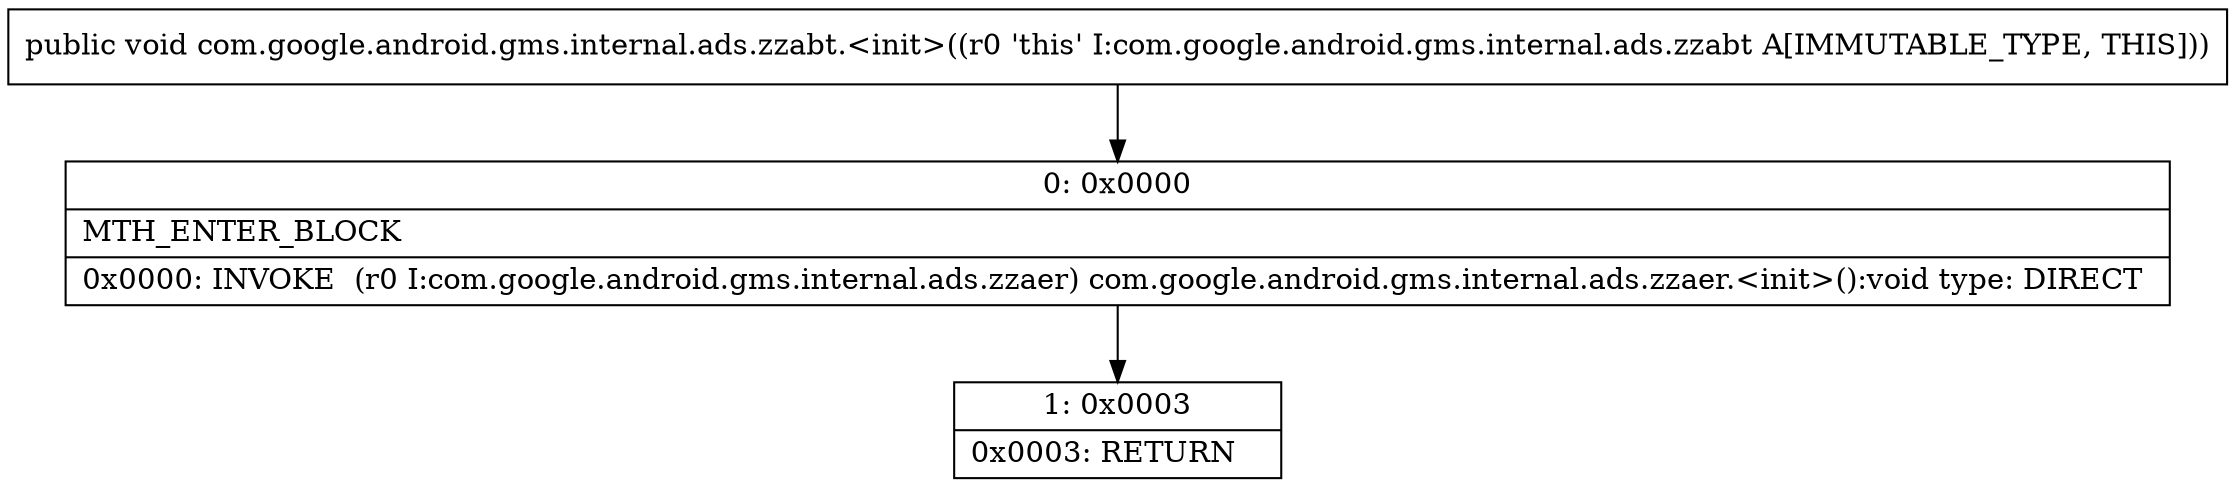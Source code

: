 digraph "CFG forcom.google.android.gms.internal.ads.zzabt.\<init\>()V" {
Node_0 [shape=record,label="{0\:\ 0x0000|MTH_ENTER_BLOCK\l|0x0000: INVOKE  (r0 I:com.google.android.gms.internal.ads.zzaer) com.google.android.gms.internal.ads.zzaer.\<init\>():void type: DIRECT \l}"];
Node_1 [shape=record,label="{1\:\ 0x0003|0x0003: RETURN   \l}"];
MethodNode[shape=record,label="{public void com.google.android.gms.internal.ads.zzabt.\<init\>((r0 'this' I:com.google.android.gms.internal.ads.zzabt A[IMMUTABLE_TYPE, THIS])) }"];
MethodNode -> Node_0;
Node_0 -> Node_1;
}

